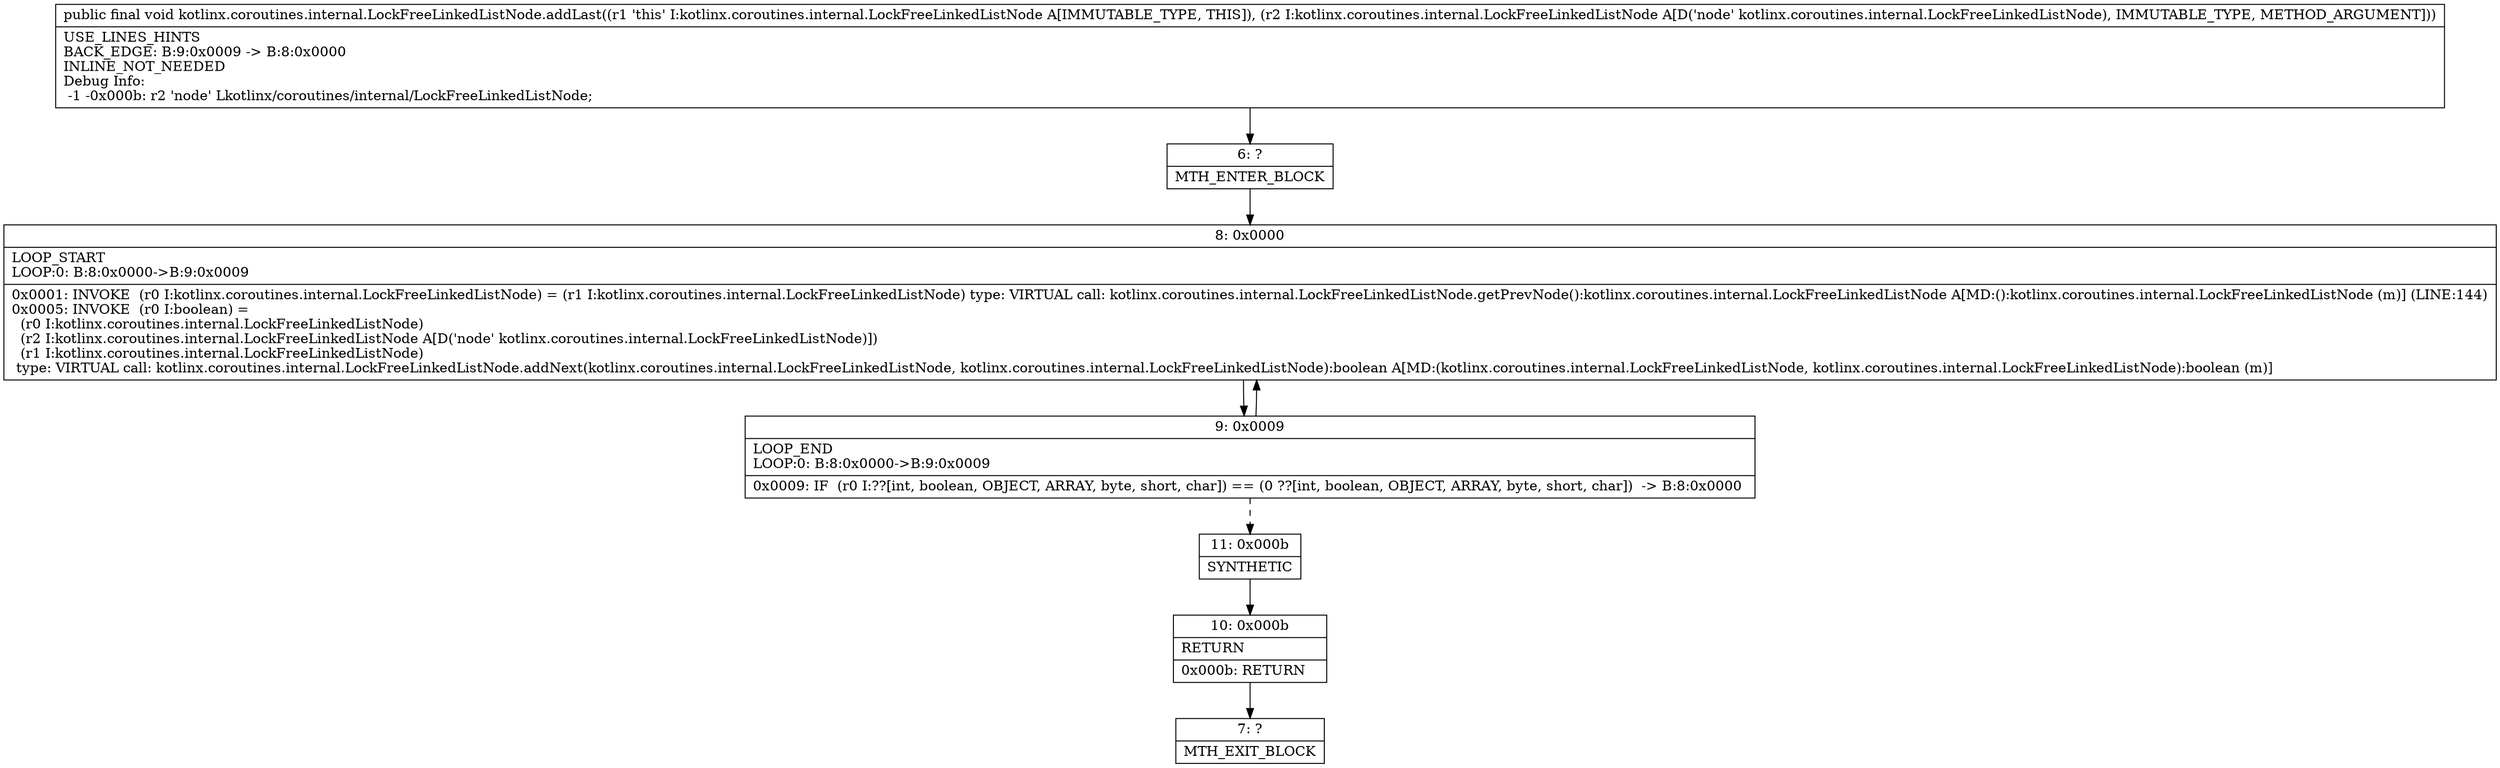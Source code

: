 digraph "CFG forkotlinx.coroutines.internal.LockFreeLinkedListNode.addLast(Lkotlinx\/coroutines\/internal\/LockFreeLinkedListNode;)V" {
Node_6 [shape=record,label="{6\:\ ?|MTH_ENTER_BLOCK\l}"];
Node_8 [shape=record,label="{8\:\ 0x0000|LOOP_START\lLOOP:0: B:8:0x0000\-\>B:9:0x0009\l|0x0001: INVOKE  (r0 I:kotlinx.coroutines.internal.LockFreeLinkedListNode) = (r1 I:kotlinx.coroutines.internal.LockFreeLinkedListNode) type: VIRTUAL call: kotlinx.coroutines.internal.LockFreeLinkedListNode.getPrevNode():kotlinx.coroutines.internal.LockFreeLinkedListNode A[MD:():kotlinx.coroutines.internal.LockFreeLinkedListNode (m)] (LINE:144)\l0x0005: INVOKE  (r0 I:boolean) = \l  (r0 I:kotlinx.coroutines.internal.LockFreeLinkedListNode)\l  (r2 I:kotlinx.coroutines.internal.LockFreeLinkedListNode A[D('node' kotlinx.coroutines.internal.LockFreeLinkedListNode)])\l  (r1 I:kotlinx.coroutines.internal.LockFreeLinkedListNode)\l type: VIRTUAL call: kotlinx.coroutines.internal.LockFreeLinkedListNode.addNext(kotlinx.coroutines.internal.LockFreeLinkedListNode, kotlinx.coroutines.internal.LockFreeLinkedListNode):boolean A[MD:(kotlinx.coroutines.internal.LockFreeLinkedListNode, kotlinx.coroutines.internal.LockFreeLinkedListNode):boolean (m)]\l}"];
Node_9 [shape=record,label="{9\:\ 0x0009|LOOP_END\lLOOP:0: B:8:0x0000\-\>B:9:0x0009\l|0x0009: IF  (r0 I:??[int, boolean, OBJECT, ARRAY, byte, short, char]) == (0 ??[int, boolean, OBJECT, ARRAY, byte, short, char])  \-\> B:8:0x0000 \l}"];
Node_11 [shape=record,label="{11\:\ 0x000b|SYNTHETIC\l}"];
Node_10 [shape=record,label="{10\:\ 0x000b|RETURN\l|0x000b: RETURN   \l}"];
Node_7 [shape=record,label="{7\:\ ?|MTH_EXIT_BLOCK\l}"];
MethodNode[shape=record,label="{public final void kotlinx.coroutines.internal.LockFreeLinkedListNode.addLast((r1 'this' I:kotlinx.coroutines.internal.LockFreeLinkedListNode A[IMMUTABLE_TYPE, THIS]), (r2 I:kotlinx.coroutines.internal.LockFreeLinkedListNode A[D('node' kotlinx.coroutines.internal.LockFreeLinkedListNode), IMMUTABLE_TYPE, METHOD_ARGUMENT]))  | USE_LINES_HINTS\lBACK_EDGE: B:9:0x0009 \-\> B:8:0x0000\lINLINE_NOT_NEEDED\lDebug Info:\l  \-1 \-0x000b: r2 'node' Lkotlinx\/coroutines\/internal\/LockFreeLinkedListNode;\l}"];
MethodNode -> Node_6;Node_6 -> Node_8;
Node_8 -> Node_9;
Node_9 -> Node_8;
Node_9 -> Node_11[style=dashed];
Node_11 -> Node_10;
Node_10 -> Node_7;
}

